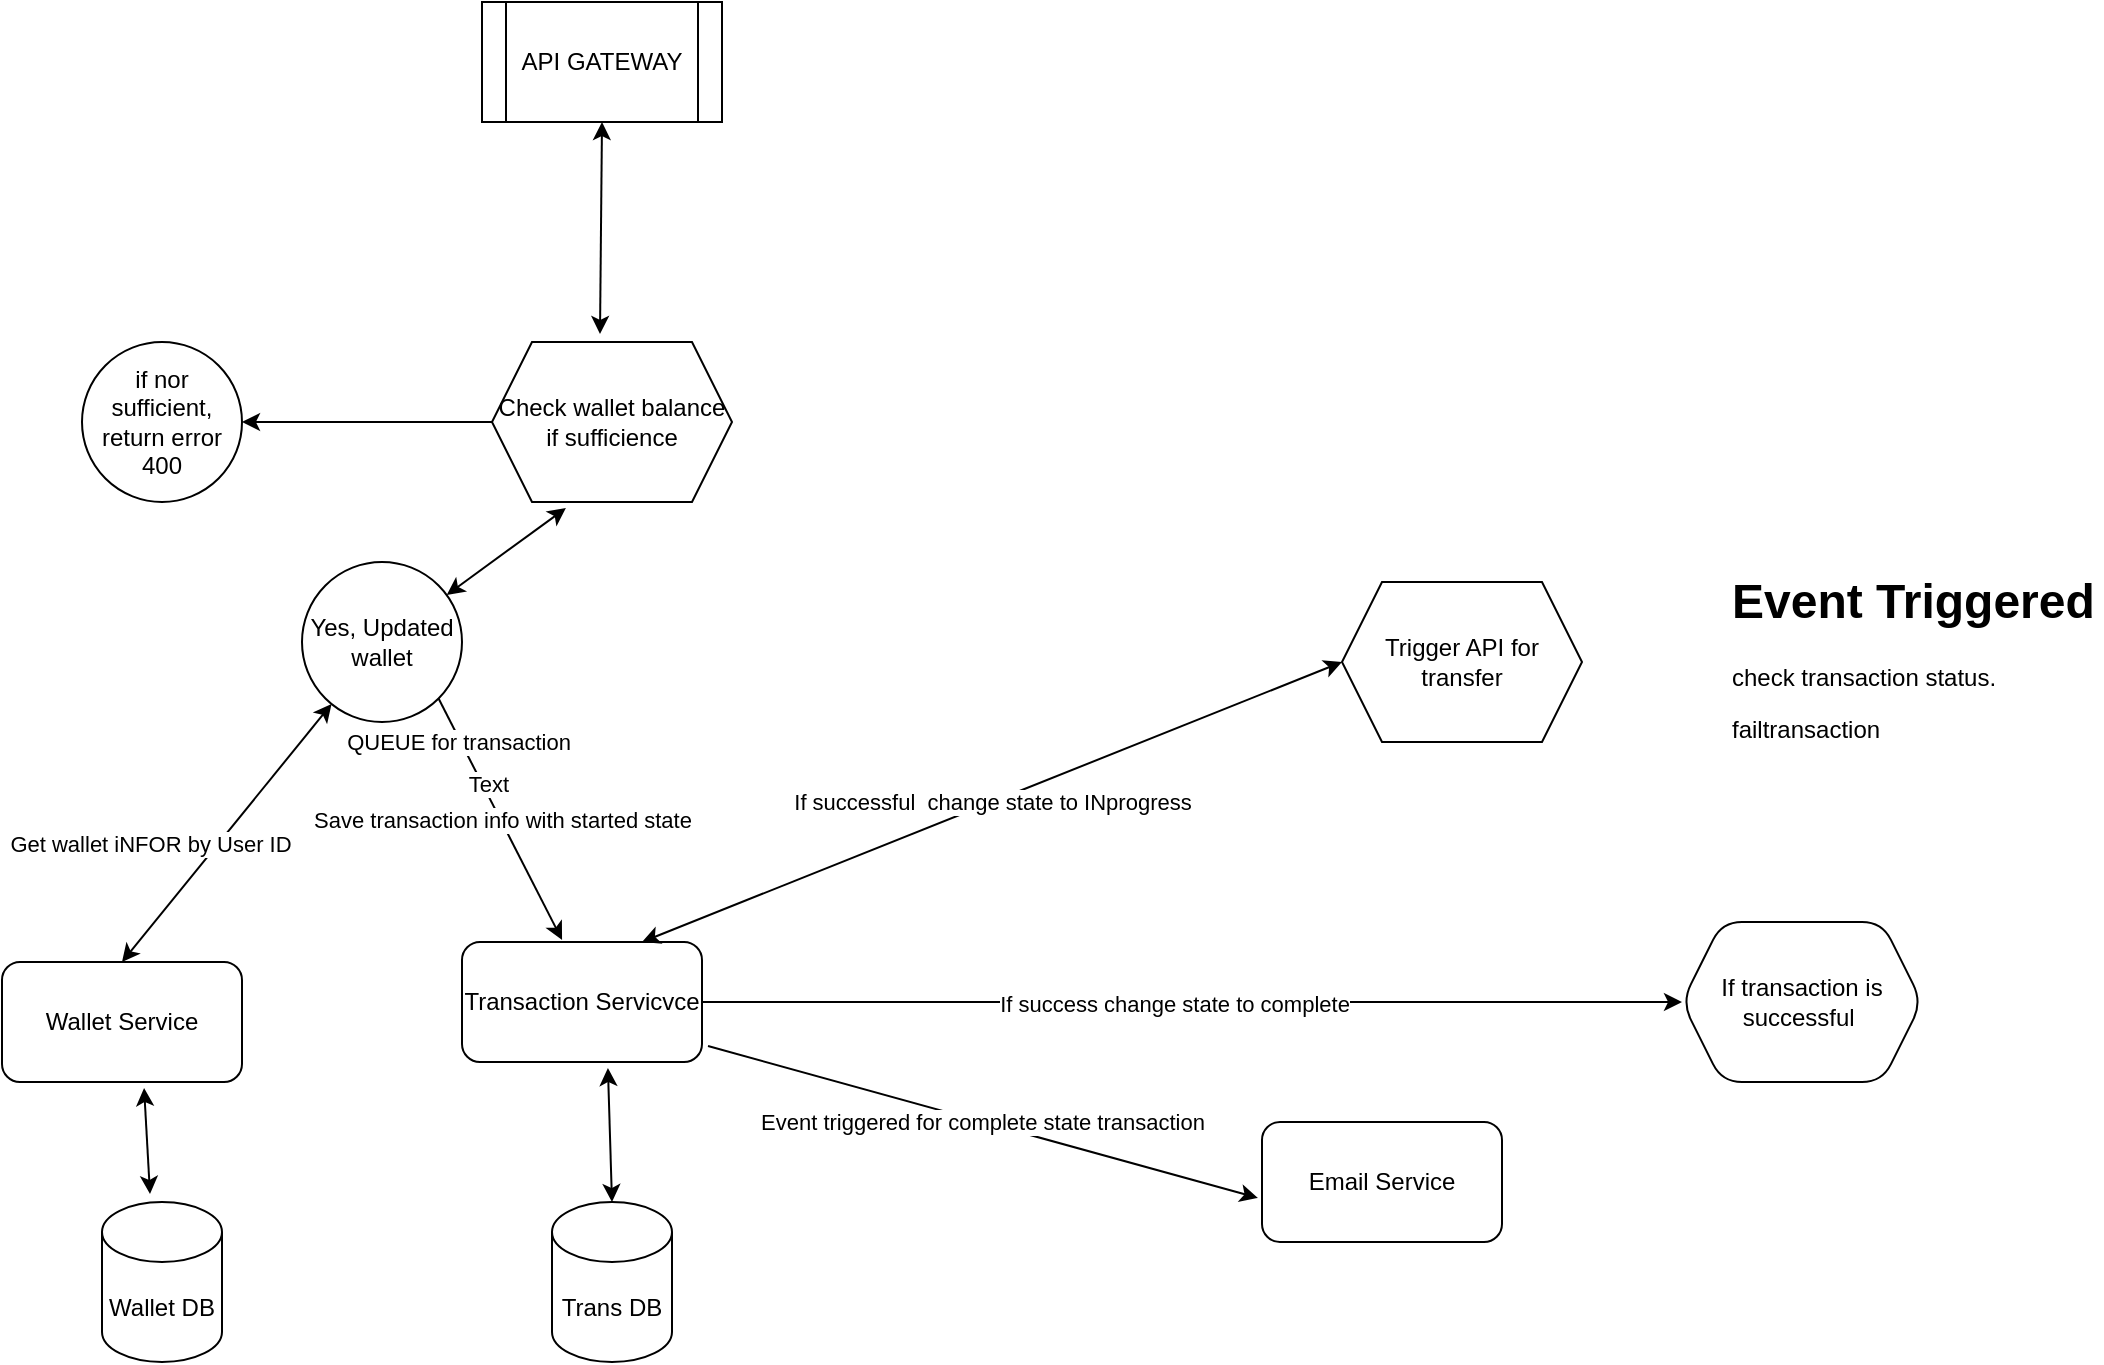 <mxfile version="21.2.0" type="device">
  <diagram name="Page-1" id="s_cu0kreHTZsWct6u9xP">
    <mxGraphModel dx="1242" dy="1896" grid="1" gridSize="10" guides="1" tooltips="1" connect="1" arrows="1" fold="1" page="1" pageScale="1" pageWidth="850" pageHeight="1100" math="0" shadow="0">
      <root>
        <mxCell id="0" />
        <mxCell id="1" parent="0" />
        <mxCell id="h4G5aF2Vr8Qcr4TcPMRE-1" value="Wallet Service" style="rounded=1;whiteSpace=wrap;html=1;" vertex="1" parent="1">
          <mxGeometry x="60" y="180" width="120" height="60" as="geometry" />
        </mxCell>
        <mxCell id="h4G5aF2Vr8Qcr4TcPMRE-27" value="" style="edgeStyle=orthogonalEdgeStyle;rounded=0;orthogonalLoop=1;jettySize=auto;html=1;" edge="1" parent="1" source="h4G5aF2Vr8Qcr4TcPMRE-2" target="h4G5aF2Vr8Qcr4TcPMRE-26">
          <mxGeometry relative="1" as="geometry" />
        </mxCell>
        <mxCell id="h4G5aF2Vr8Qcr4TcPMRE-28" value="If success change state to complete" style="edgeLabel;html=1;align=center;verticalAlign=middle;resizable=0;points=[];" vertex="1" connectable="0" parent="h4G5aF2Vr8Qcr4TcPMRE-27">
          <mxGeometry x="-0.036" y="-1" relative="1" as="geometry">
            <mxPoint as="offset" />
          </mxGeometry>
        </mxCell>
        <mxCell id="h4G5aF2Vr8Qcr4TcPMRE-2" value="Transaction Servicvce" style="rounded=1;whiteSpace=wrap;html=1;" vertex="1" parent="1">
          <mxGeometry x="290" y="170" width="120" height="60" as="geometry" />
        </mxCell>
        <mxCell id="h4G5aF2Vr8Qcr4TcPMRE-3" value="Wallet DB" style="shape=cylinder3;whiteSpace=wrap;html=1;boundedLbl=1;backgroundOutline=1;size=15;" vertex="1" parent="1">
          <mxGeometry x="110" y="300" width="60" height="80" as="geometry" />
        </mxCell>
        <mxCell id="h4G5aF2Vr8Qcr4TcPMRE-4" value="Trans DB" style="shape=cylinder3;whiteSpace=wrap;html=1;boundedLbl=1;backgroundOutline=1;size=15;" vertex="1" parent="1">
          <mxGeometry x="335" y="300" width="60" height="80" as="geometry" />
        </mxCell>
        <mxCell id="h4G5aF2Vr8Qcr4TcPMRE-5" value="" style="endArrow=classic;startArrow=classic;html=1;rounded=0;exitX=0.4;exitY=-0.05;exitDx=0;exitDy=0;exitPerimeter=0;entryX=0.592;entryY=1.05;entryDx=0;entryDy=0;entryPerimeter=0;" edge="1" parent="1" source="h4G5aF2Vr8Qcr4TcPMRE-3" target="h4G5aF2Vr8Qcr4TcPMRE-1">
          <mxGeometry width="50" height="50" relative="1" as="geometry">
            <mxPoint x="600" y="430" as="sourcePoint" />
            <mxPoint x="650" y="380" as="targetPoint" />
            <Array as="points" />
          </mxGeometry>
        </mxCell>
        <mxCell id="h4G5aF2Vr8Qcr4TcPMRE-6" value="" style="endArrow=classic;startArrow=classic;html=1;rounded=0;exitX=0.5;exitY=0;exitDx=0;exitDy=0;exitPerimeter=0;entryX=0.608;entryY=1.05;entryDx=0;entryDy=0;entryPerimeter=0;" edge="1" parent="1" source="h4G5aF2Vr8Qcr4TcPMRE-4" target="h4G5aF2Vr8Qcr4TcPMRE-2">
          <mxGeometry width="50" height="50" relative="1" as="geometry">
            <mxPoint x="600" y="430" as="sourcePoint" />
            <mxPoint x="650" y="380" as="targetPoint" />
          </mxGeometry>
        </mxCell>
        <mxCell id="h4G5aF2Vr8Qcr4TcPMRE-7" value="API GATEWAY" style="shape=process;whiteSpace=wrap;html=1;backgroundOutline=1;" vertex="1" parent="1">
          <mxGeometry x="300" y="-300" width="120" height="60" as="geometry" />
        </mxCell>
        <mxCell id="h4G5aF2Vr8Qcr4TcPMRE-8" value="" style="endArrow=classic;startArrow=classic;html=1;rounded=0;exitX=0.5;exitY=0;exitDx=0;exitDy=0;" edge="1" parent="1" source="h4G5aF2Vr8Qcr4TcPMRE-1" target="h4G5aF2Vr8Qcr4TcPMRE-16">
          <mxGeometry width="50" height="50" relative="1" as="geometry">
            <mxPoint x="600" y="100" as="sourcePoint" />
            <mxPoint x="290" y="-10" as="targetPoint" />
          </mxGeometry>
        </mxCell>
        <mxCell id="h4G5aF2Vr8Qcr4TcPMRE-9" value="Get wallet iNFOR by User ID" style="edgeLabel;html=1;align=center;verticalAlign=middle;resizable=0;points=[];" vertex="1" connectable="0" parent="h4G5aF2Vr8Qcr4TcPMRE-8">
          <mxGeometry x="-0.245" y="-1" relative="1" as="geometry">
            <mxPoint x="-26" y="-11" as="offset" />
          </mxGeometry>
        </mxCell>
        <mxCell id="h4G5aF2Vr8Qcr4TcPMRE-12" value="Trigger API for transfer" style="shape=hexagon;perimeter=hexagonPerimeter2;whiteSpace=wrap;html=1;fixedSize=1;" vertex="1" parent="1">
          <mxGeometry x="730" y="-10" width="120" height="80" as="geometry" />
        </mxCell>
        <mxCell id="h4G5aF2Vr8Qcr4TcPMRE-21" value="" style="edgeStyle=orthogonalEdgeStyle;rounded=0;orthogonalLoop=1;jettySize=auto;html=1;" edge="1" parent="1" source="h4G5aF2Vr8Qcr4TcPMRE-13" target="h4G5aF2Vr8Qcr4TcPMRE-20">
          <mxGeometry relative="1" as="geometry" />
        </mxCell>
        <mxCell id="h4G5aF2Vr8Qcr4TcPMRE-13" value="Check wallet balance if sufficience" style="shape=hexagon;perimeter=hexagonPerimeter2;whiteSpace=wrap;html=1;fixedSize=1;" vertex="1" parent="1">
          <mxGeometry x="305" y="-130" width="120" height="80" as="geometry" />
        </mxCell>
        <mxCell id="h4G5aF2Vr8Qcr4TcPMRE-14" value="" style="endArrow=classic;startArrow=classic;html=1;rounded=0;exitX=0.45;exitY=-0.05;exitDx=0;exitDy=0;exitPerimeter=0;entryX=0.5;entryY=1;entryDx=0;entryDy=0;" edge="1" parent="1" source="h4G5aF2Vr8Qcr4TcPMRE-13" target="h4G5aF2Vr8Qcr4TcPMRE-7">
          <mxGeometry width="50" height="50" relative="1" as="geometry">
            <mxPoint x="600" y="100" as="sourcePoint" />
            <mxPoint x="650" y="50" as="targetPoint" />
            <Array as="points" />
          </mxGeometry>
        </mxCell>
        <mxCell id="h4G5aF2Vr8Qcr4TcPMRE-15" value="" style="endArrow=classic;startArrow=classic;html=1;rounded=0;entryX=0.308;entryY=1.038;entryDx=0;entryDy=0;entryPerimeter=0;" edge="1" parent="1" source="h4G5aF2Vr8Qcr4TcPMRE-16" target="h4G5aF2Vr8Qcr4TcPMRE-13">
          <mxGeometry width="50" height="50" relative="1" as="geometry">
            <mxPoint x="600" y="100" as="sourcePoint" />
            <mxPoint x="650" y="50" as="targetPoint" />
          </mxGeometry>
        </mxCell>
        <mxCell id="h4G5aF2Vr8Qcr4TcPMRE-16" value="Yes, Updated wallet" style="ellipse;whiteSpace=wrap;html=1;aspect=fixed;" vertex="1" parent="1">
          <mxGeometry x="210" y="-20" width="80" height="80" as="geometry" />
        </mxCell>
        <mxCell id="h4G5aF2Vr8Qcr4TcPMRE-20" value="if nor sufficient, return error 400" style="ellipse;whiteSpace=wrap;html=1;" vertex="1" parent="1">
          <mxGeometry x="100" y="-130" width="80" height="80" as="geometry" />
        </mxCell>
        <mxCell id="h4G5aF2Vr8Qcr4TcPMRE-22" value="" style="endArrow=classic;html=1;rounded=0;entryX=0.417;entryY=-0.017;entryDx=0;entryDy=0;entryPerimeter=0;exitX=1;exitY=1;exitDx=0;exitDy=0;" edge="1" parent="1" source="h4G5aF2Vr8Qcr4TcPMRE-16" target="h4G5aF2Vr8Qcr4TcPMRE-2">
          <mxGeometry width="50" height="50" relative="1" as="geometry">
            <mxPoint x="600" y="70" as="sourcePoint" />
            <mxPoint x="650" y="20" as="targetPoint" />
          </mxGeometry>
        </mxCell>
        <mxCell id="h4G5aF2Vr8Qcr4TcPMRE-23" value="Save transaction info with started state" style="edgeLabel;html=1;align=center;verticalAlign=middle;resizable=0;points=[];" vertex="1" connectable="0" parent="h4G5aF2Vr8Qcr4TcPMRE-22">
          <mxGeometry x="0.011" y="1" relative="1" as="geometry">
            <mxPoint x="-1" as="offset" />
          </mxGeometry>
        </mxCell>
        <mxCell id="h4G5aF2Vr8Qcr4TcPMRE-31" value="Text" style="edgeLabel;html=1;align=center;verticalAlign=middle;resizable=0;points=[];" vertex="1" connectable="0" parent="h4G5aF2Vr8Qcr4TcPMRE-22">
          <mxGeometry x="-0.28" y="2" relative="1" as="geometry">
            <mxPoint as="offset" />
          </mxGeometry>
        </mxCell>
        <mxCell id="h4G5aF2Vr8Qcr4TcPMRE-32" value="QUEUE for transaction" style="edgeLabel;html=1;align=center;verticalAlign=middle;resizable=0;points=[];" vertex="1" connectable="0" parent="h4G5aF2Vr8Qcr4TcPMRE-22">
          <mxGeometry x="-0.761" y="2" relative="1" as="geometry">
            <mxPoint y="8" as="offset" />
          </mxGeometry>
        </mxCell>
        <mxCell id="h4G5aF2Vr8Qcr4TcPMRE-25" value="If successful&amp;nbsp; change state to INprogress" style="endArrow=classic;startArrow=classic;html=1;rounded=0;exitX=0.75;exitY=0;exitDx=0;exitDy=0;entryX=0;entryY=0.5;entryDx=0;entryDy=0;" edge="1" parent="1" source="h4G5aF2Vr8Qcr4TcPMRE-2" target="h4G5aF2Vr8Qcr4TcPMRE-12">
          <mxGeometry width="50" height="50" relative="1" as="geometry">
            <mxPoint x="600" y="70" as="sourcePoint" />
            <mxPoint x="650" y="20" as="targetPoint" />
          </mxGeometry>
        </mxCell>
        <mxCell id="h4G5aF2Vr8Qcr4TcPMRE-26" value="If transaction is successful&amp;nbsp;" style="shape=hexagon;perimeter=hexagonPerimeter2;whiteSpace=wrap;html=1;fixedSize=1;rounded=1;" vertex="1" parent="1">
          <mxGeometry x="900" y="160" width="120" height="80" as="geometry" />
        </mxCell>
        <mxCell id="h4G5aF2Vr8Qcr4TcPMRE-29" value="Email Service" style="rounded=1;whiteSpace=wrap;html=1;" vertex="1" parent="1">
          <mxGeometry x="690" y="260" width="120" height="60" as="geometry" />
        </mxCell>
        <mxCell id="h4G5aF2Vr8Qcr4TcPMRE-30" value="Event triggered for complete state transaction" style="endArrow=classic;html=1;rounded=0;exitX=1.025;exitY=0.867;exitDx=0;exitDy=0;exitPerimeter=0;entryX=-0.017;entryY=0.633;entryDx=0;entryDy=0;entryPerimeter=0;" edge="1" parent="1" source="h4G5aF2Vr8Qcr4TcPMRE-2" target="h4G5aF2Vr8Qcr4TcPMRE-29">
          <mxGeometry width="50" height="50" relative="1" as="geometry">
            <mxPoint x="600" y="50" as="sourcePoint" />
            <mxPoint x="650" as="targetPoint" />
          </mxGeometry>
        </mxCell>
        <mxCell id="h4G5aF2Vr8Qcr4TcPMRE-33" value="&lt;h1&gt;Event Triggered&lt;/h1&gt;&lt;p&gt;check transaction status.&lt;/p&gt;&lt;p&gt;failtransaction&lt;/p&gt;" style="text;html=1;strokeColor=none;fillColor=none;spacing=5;spacingTop=-20;whiteSpace=wrap;overflow=hidden;rounded=0;" vertex="1" parent="1">
          <mxGeometry x="920" y="-20" width="190" height="120" as="geometry" />
        </mxCell>
      </root>
    </mxGraphModel>
  </diagram>
</mxfile>
